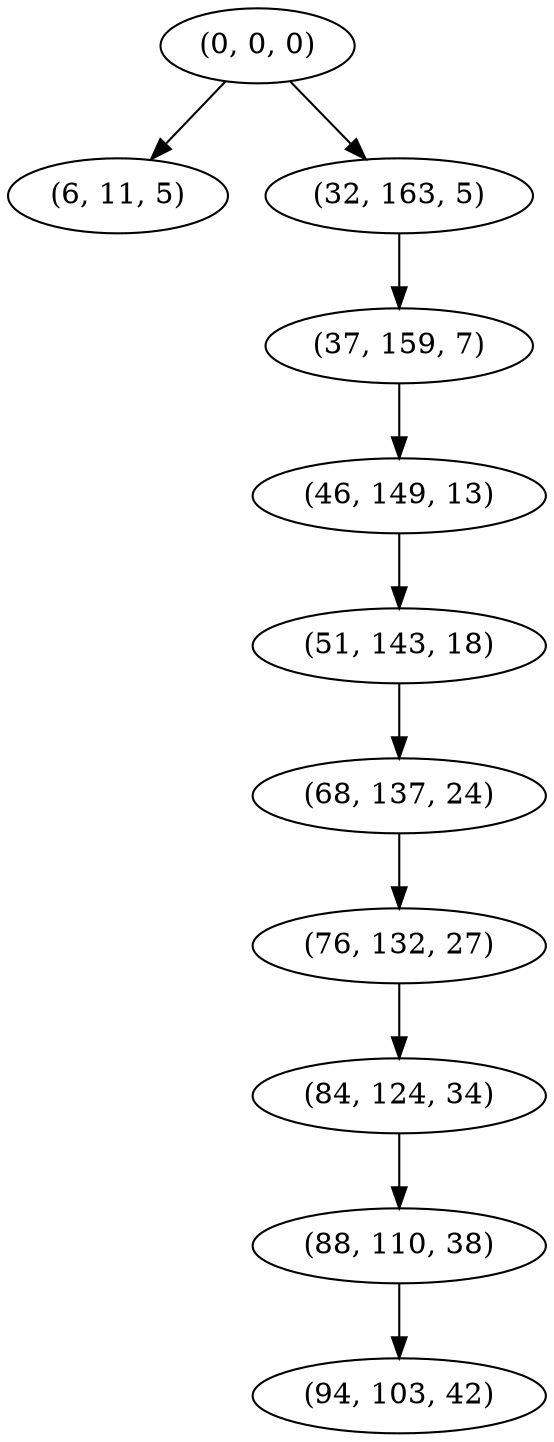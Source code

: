 digraph tree {
    "(0, 0, 0)";
    "(6, 11, 5)";
    "(32, 163, 5)";
    "(37, 159, 7)";
    "(46, 149, 13)";
    "(51, 143, 18)";
    "(68, 137, 24)";
    "(76, 132, 27)";
    "(84, 124, 34)";
    "(88, 110, 38)";
    "(94, 103, 42)";
    "(0, 0, 0)" -> "(6, 11, 5)";
    "(0, 0, 0)" -> "(32, 163, 5)";
    "(32, 163, 5)" -> "(37, 159, 7)";
    "(37, 159, 7)" -> "(46, 149, 13)";
    "(46, 149, 13)" -> "(51, 143, 18)";
    "(51, 143, 18)" -> "(68, 137, 24)";
    "(68, 137, 24)" -> "(76, 132, 27)";
    "(76, 132, 27)" -> "(84, 124, 34)";
    "(84, 124, 34)" -> "(88, 110, 38)";
    "(88, 110, 38)" -> "(94, 103, 42)";
}
